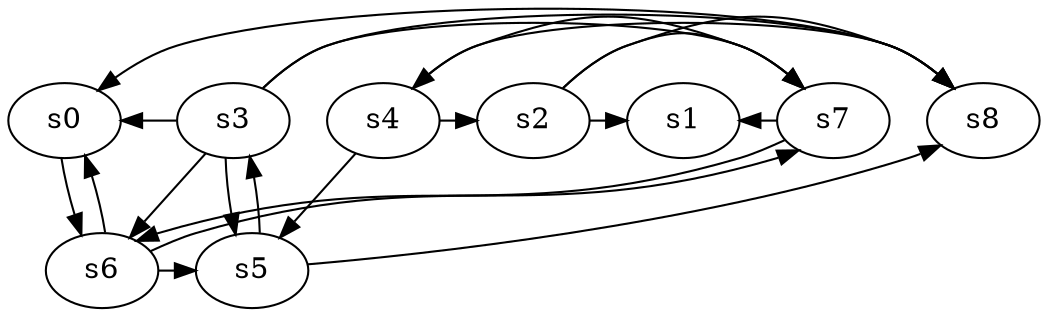 digraph game_0957_complex_9 {
    s0 [name="s0", player=0, target=1];
    s1 [name="s1", player=0];
    s2 [name="s2", player=1, target=1];
    s3 [name="s3", player=0];
    s4 [name="s4", player=1, target=1];
    s5 [name="s5", player=1, target=1];
    s6 [name="s6", player=1];
    s7 [name="s7", player=0];
    s8 [name="s8", player=0];

    s0 -> s6 [constraint="time == 13"];
    s2 -> s1 [constraint="!(time % 6 == 5)"];
    s2 -> s7 [constraint="!(time % 2 == 0)"];
    s2 -> s8 [constraint="time % 2 == 0 && time % 5 == 4"];
    s3 -> s0 [constraint="time % 5 == 1"];
    s3 -> s5;
    s3 -> s6;
    s3 -> s7 [constraint="time % 2 == 1"];
    s3 -> s8 [constraint="!(time % 5 == 0)"];
    s4 -> s2 [constraint="time % 5 == 1"];
    s4 -> s5 [constraint="time % 5 == 4"];
    s4 -> s8 [constraint="time % 4 == 2 && time % 3 == 0"];
    s5 -> s3 [constraint="time % 2 == 1 && time % 4 == 3"];
    s5 -> s8 [constraint="time == 0 || time == 2 || time == 4 || time == 8 || time == 24"];
    s6 -> s0 [constraint="time % 3 == 1"];
    s6 -> s5 [constraint="time % 3 == 0 && time % 3 == 2"];
    s6 -> s7 [constraint="time % 3 == 1 || time % 3 == 1"];
    s7 -> s1 [constraint="time % 6 == 2"];
    s7 -> s4 [constraint="time == 2 || time == 18 || time == 20"];
    s7 -> s6 [constraint="time == 2"];
    s8 -> s0 [constraint="time % 4 == 3 || time % 3 == 2"];
}
